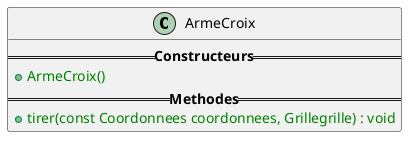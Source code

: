 @startuml
class ArmeCroix{
    ==<b>Constructeurs</b>==
        +<color:green>ArmeCroix()</color>
    ==<b>Methodes</b>==
        +<color:green>tirer(const Coordonnees coordonnees, Grillegrille) : void</color>
}
@enduml
'6a1efb45bb6bd3ab92a58e476983cc9e  src/ArmeCroix.hpp
'394b59976e2c9f18ab0940cc10a9fd06  src/ArmeCroix.cpp
